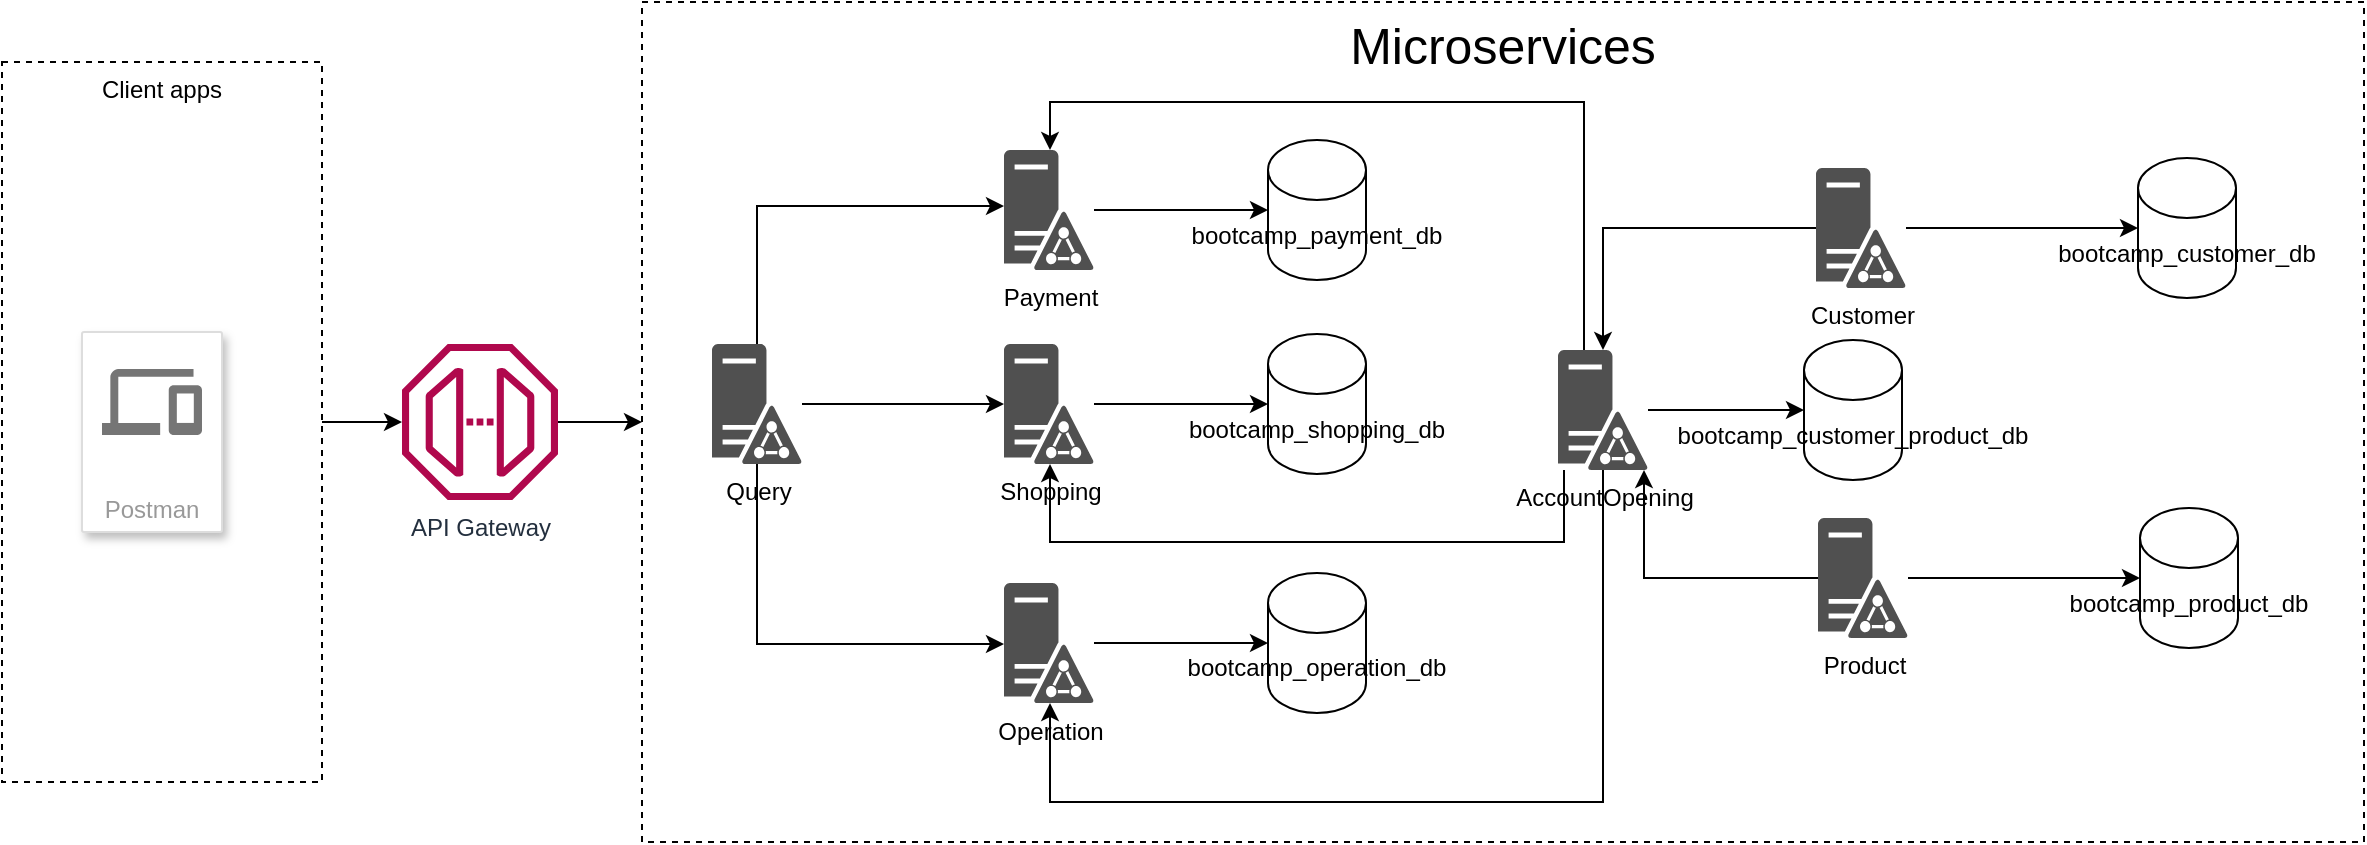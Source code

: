 <mxfile version="20.3.0" type="device" pages="2"><diagram id="I_XKYHVP_WaJHo5WnEV1" name="Microservicios"><mxGraphModel dx="2062" dy="1225" grid="1" gridSize="10" guides="1" tooltips="1" connect="1" arrows="1" fold="1" page="1" pageScale="1" pageWidth="827" pageHeight="1169" math="0" shadow="0"><root><mxCell id="0"/><mxCell id="1" parent="0"/><mxCell id="T7qoVYkGqoy2F91be2Zt-10" style="edgeStyle=orthogonalEdgeStyle;rounded=0;orthogonalLoop=1;jettySize=auto;html=1;" parent="1" target="T7qoVYkGqoy2F91be2Zt-14" edge="1"><mxGeometry relative="1" as="geometry"><mxPoint x="119" y="435" as="sourcePoint"/></mxGeometry></mxCell><mxCell id="T7qoVYkGqoy2F91be2Zt-9" value="Microservices&#10;" style="dashed=1;verticalAlign=top;fontStyle=0;fontSize=25;" parent="1" vertex="1"><mxGeometry x="389" y="210" width="861" height="420" as="geometry"/></mxCell><mxCell id="T7qoVYkGqoy2F91be2Zt-15" style="edgeStyle=orthogonalEdgeStyle;rounded=0;orthogonalLoop=1;jettySize=auto;html=1;entryX=0;entryY=0.5;entryDx=0;entryDy=0;" parent="1" source="T7qoVYkGqoy2F91be2Zt-14" target="T7qoVYkGqoy2F91be2Zt-9" edge="1"><mxGeometry relative="1" as="geometry"/></mxCell><mxCell id="T7qoVYkGqoy2F91be2Zt-14" value="API Gateway" style="sketch=0;outlineConnect=0;fontColor=#232F3E;gradientColor=none;fillColor=#B0084D;strokeColor=none;dashed=0;verticalLabelPosition=bottom;verticalAlign=top;align=center;html=1;fontSize=12;fontStyle=0;aspect=fixed;pointerEvents=1;shape=mxgraph.aws4.endpoint;" parent="1" vertex="1"><mxGeometry x="269" y="381" width="78" height="78" as="geometry"/></mxCell><mxCell id="LVi9j7xr6C5g8dOd6n9u-12" style="edgeStyle=orthogonalEdgeStyle;rounded=0;orthogonalLoop=1;jettySize=auto;html=1;fontSize=25;" parent="1" source="T7qoVYkGqoy2F91be2Zt-22" target="LVi9j7xr6C5g8dOd6n9u-11" edge="1"><mxGeometry relative="1" as="geometry"/></mxCell><mxCell id="T7qoVYkGqoy2F91be2Zt-22" value="Payment" style="sketch=0;pointerEvents=1;shadow=0;dashed=0;html=1;strokeColor=none;fillColor=#505050;labelPosition=center;verticalLabelPosition=bottom;verticalAlign=top;outlineConnect=0;align=center;shape=mxgraph.office.servers.active_directory_federation_services_server;" parent="1" vertex="1"><mxGeometry x="570" y="284" width="45" height="60" as="geometry"/></mxCell><mxCell id="LVi9j7xr6C5g8dOd6n9u-17" style="edgeStyle=orthogonalEdgeStyle;rounded=0;orthogonalLoop=1;jettySize=auto;html=1;fontSize=25;" parent="1" source="T7qoVYkGqoy2F91be2Zt-43" target="LVi9j7xr6C5g8dOd6n9u-15" edge="1"><mxGeometry relative="1" as="geometry"/></mxCell><mxCell id="T7qoVYkGqoy2F91be2Zt-43" value="Operation" style="sketch=0;pointerEvents=1;shadow=0;dashed=0;html=1;strokeColor=none;fillColor=#505050;labelPosition=center;verticalLabelPosition=bottom;verticalAlign=top;outlineConnect=0;align=center;shape=mxgraph.office.servers.active_directory_federation_services_server;" parent="1" vertex="1"><mxGeometry x="570" y="500.5" width="45" height="60" as="geometry"/></mxCell><mxCell id="MUj4z-xfyKKI7jf2wUE8-12" style="edgeStyle=orthogonalEdgeStyle;rounded=0;orthogonalLoop=1;jettySize=auto;html=1;" parent="1" source="T7qoVYkGqoy2F91be2Zt-46" target="jn2Hdhb7v_jpqHNQAl3H-2" edge="1"><mxGeometry relative="1" as="geometry"/></mxCell><mxCell id="LVi9j7xr6C5g8dOd6n9u-5" style="edgeStyle=orthogonalEdgeStyle;rounded=0;orthogonalLoop=1;jettySize=auto;html=1;entryX=0;entryY=0.5;entryDx=0;entryDy=0;entryPerimeter=0;fontSize=25;" parent="1" source="T7qoVYkGqoy2F91be2Zt-46" target="MUj4z-xfyKKI7jf2wUE8-14" edge="1"><mxGeometry relative="1" as="geometry"/></mxCell><mxCell id="T7qoVYkGqoy2F91be2Zt-46" value="Customer" style="sketch=0;pointerEvents=1;shadow=0;dashed=0;html=1;strokeColor=none;fillColor=#505050;labelPosition=center;verticalLabelPosition=bottom;verticalAlign=top;outlineConnect=0;align=center;shape=mxgraph.office.servers.active_directory_federation_services_server;" parent="1" vertex="1"><mxGeometry x="976" y="293" width="45" height="60" as="geometry"/></mxCell><mxCell id="T7qoVYkGqoy2F91be2Zt-48" value="Client apps" style="dashed=1;verticalAlign=top;fontStyle=0;" parent="1" vertex="1"><mxGeometry x="69" y="240" width="160" height="360" as="geometry"/></mxCell><mxCell id="T7qoVYkGqoy2F91be2Zt-49" value="Postman" style="strokeColor=#dddddd;shadow=1;strokeWidth=1;rounded=1;absoluteArcSize=1;arcSize=2;labelPosition=center;verticalLabelPosition=middle;align=center;verticalAlign=bottom;spacingLeft=0;fontColor=#999999;fontSize=12;whiteSpace=wrap;spacingBottom=2;" parent="1" vertex="1"><mxGeometry x="109" y="375" width="70" height="100" as="geometry"/></mxCell><mxCell id="T7qoVYkGqoy2F91be2Zt-50" value="" style="sketch=0;dashed=0;connectable=0;html=1;fillColor=#757575;strokeColor=none;shape=mxgraph.gcp2.desktop_and_mobile;part=1;" parent="T7qoVYkGqoy2F91be2Zt-49" vertex="1"><mxGeometry x="0.5" width="50" height="33" relative="1" as="geometry"><mxPoint x="-25" y="18.5" as="offset"/></mxGeometry></mxCell><mxCell id="dCM-Pl8Z0XyvIZIKE3KI-1" style="edgeStyle=orthogonalEdgeStyle;rounded=0;orthogonalLoop=1;jettySize=auto;html=1;" parent="1" source="pyEV1aCMcydfKHu3Awxg-1" target="T7qoVYkGqoy2F91be2Zt-43" edge="1"><mxGeometry relative="1" as="geometry"><Array as="points"><mxPoint x="447" y="531"/></Array></mxGeometry></mxCell><mxCell id="dCM-Pl8Z0XyvIZIKE3KI-2" style="edgeStyle=orthogonalEdgeStyle;rounded=0;orthogonalLoop=1;jettySize=auto;html=1;" parent="1" source="pyEV1aCMcydfKHu3Awxg-1" target="MeJn9l2ThC02rxuxb36m-2" edge="1"><mxGeometry relative="1" as="geometry"/></mxCell><mxCell id="dCM-Pl8Z0XyvIZIKE3KI-3" style="edgeStyle=orthogonalEdgeStyle;rounded=0;orthogonalLoop=1;jettySize=auto;html=1;" parent="1" edge="1"><mxGeometry relative="1" as="geometry"><mxPoint x="446.5" y="383" as="sourcePoint"/><mxPoint x="570" y="312" as="targetPoint"/><Array as="points"><mxPoint x="447" y="312"/></Array></mxGeometry></mxCell><mxCell id="pyEV1aCMcydfKHu3Awxg-1" value="Query" style="sketch=0;pointerEvents=1;shadow=0;dashed=0;html=1;strokeColor=none;fillColor=#505050;labelPosition=center;verticalLabelPosition=bottom;verticalAlign=top;outlineConnect=0;align=center;shape=mxgraph.office.servers.active_directory_federation_services_server;" parent="1" vertex="1"><mxGeometry x="424" y="381" width="45" height="60" as="geometry"/></mxCell><mxCell id="MUj4z-xfyKKI7jf2wUE8-11" style="edgeStyle=orthogonalEdgeStyle;rounded=0;orthogonalLoop=1;jettySize=auto;html=1;" parent="1" source="gwBPpaYv76E0PDZ8gSq2-5" target="jn2Hdhb7v_jpqHNQAl3H-2" edge="1"><mxGeometry relative="1" as="geometry"><Array as="points"><mxPoint x="890" y="498"/></Array></mxGeometry></mxCell><mxCell id="LVi9j7xr6C5g8dOd6n9u-7" style="edgeStyle=orthogonalEdgeStyle;rounded=0;orthogonalLoop=1;jettySize=auto;html=1;fontSize=25;" parent="1" source="gwBPpaYv76E0PDZ8gSq2-5" target="LVi9j7xr6C5g8dOd6n9u-6" edge="1"><mxGeometry relative="1" as="geometry"/></mxCell><mxCell id="gwBPpaYv76E0PDZ8gSq2-5" value="Product" style="sketch=0;pointerEvents=1;shadow=0;dashed=0;html=1;strokeColor=none;fillColor=#505050;labelPosition=center;verticalLabelPosition=bottom;verticalAlign=top;outlineConnect=0;align=center;shape=mxgraph.office.servers.active_directory_federation_services_server;" parent="1" vertex="1"><mxGeometry x="977" y="468" width="45" height="60" as="geometry"/></mxCell><mxCell id="MUj4z-xfyKKI7jf2wUE8-8" style="edgeStyle=orthogonalEdgeStyle;rounded=0;orthogonalLoop=1;jettySize=auto;html=1;" parent="1" source="jn2Hdhb7v_jpqHNQAl3H-2" target="T7qoVYkGqoy2F91be2Zt-22" edge="1"><mxGeometry relative="1" as="geometry"><Array as="points"><mxPoint x="860" y="260"/><mxPoint x="593" y="260"/></Array></mxGeometry></mxCell><mxCell id="MUj4z-xfyKKI7jf2wUE8-9" style="edgeStyle=orthogonalEdgeStyle;rounded=0;orthogonalLoop=1;jettySize=auto;html=1;" parent="1" source="jn2Hdhb7v_jpqHNQAl3H-2" target="MeJn9l2ThC02rxuxb36m-2" edge="1"><mxGeometry relative="1" as="geometry"><Array as="points"><mxPoint x="850" y="480"/><mxPoint x="593" y="480"/></Array></mxGeometry></mxCell><mxCell id="MUj4z-xfyKKI7jf2wUE8-10" style="edgeStyle=orthogonalEdgeStyle;rounded=0;orthogonalLoop=1;jettySize=auto;html=1;" parent="1" source="jn2Hdhb7v_jpqHNQAl3H-2" target="T7qoVYkGqoy2F91be2Zt-43" edge="1"><mxGeometry relative="1" as="geometry"><Array as="points"><mxPoint x="869" y="610"/><mxPoint x="593" y="610"/></Array></mxGeometry></mxCell><mxCell id="LVi9j7xr6C5g8dOd6n9u-10" style="edgeStyle=orthogonalEdgeStyle;rounded=0;orthogonalLoop=1;jettySize=auto;html=1;fontSize=25;" parent="1" source="jn2Hdhb7v_jpqHNQAl3H-2" target="LVi9j7xr6C5g8dOd6n9u-8" edge="1"><mxGeometry relative="1" as="geometry"/></mxCell><mxCell id="jn2Hdhb7v_jpqHNQAl3H-2" value="AccountOpening" style="sketch=0;pointerEvents=1;shadow=0;dashed=0;html=1;strokeColor=none;fillColor=#505050;labelPosition=center;verticalLabelPosition=bottom;verticalAlign=top;outlineConnect=0;align=center;shape=mxgraph.office.servers.active_directory_federation_services_server;" parent="1" vertex="1"><mxGeometry x="847" y="384" width="45" height="60" as="geometry"/></mxCell><mxCell id="LVi9j7xr6C5g8dOd6n9u-14" style="edgeStyle=orthogonalEdgeStyle;rounded=0;orthogonalLoop=1;jettySize=auto;html=1;fontSize=25;" parent="1" source="MeJn9l2ThC02rxuxb36m-2" target="LVi9j7xr6C5g8dOd6n9u-13" edge="1"><mxGeometry relative="1" as="geometry"/></mxCell><mxCell id="MeJn9l2ThC02rxuxb36m-2" value="Shopping" style="sketch=0;pointerEvents=1;shadow=0;dashed=0;html=1;strokeColor=none;fillColor=#505050;labelPosition=center;verticalLabelPosition=bottom;verticalAlign=top;outlineConnect=0;align=center;shape=mxgraph.office.servers.active_directory_federation_services_server;" parent="1" vertex="1"><mxGeometry x="570" y="381" width="45" height="60" as="geometry"/></mxCell><mxCell id="MUj4z-xfyKKI7jf2wUE8-14" value="bootcamp_customer_db" style="shape=cylinder3;whiteSpace=wrap;html=1;boundedLbl=1;backgroundOutline=1;size=15;" parent="1" vertex="1"><mxGeometry x="1137" y="288" width="49" height="70" as="geometry"/></mxCell><mxCell id="LVi9j7xr6C5g8dOd6n9u-6" value="bootcamp_product_db" style="shape=cylinder3;whiteSpace=wrap;html=1;boundedLbl=1;backgroundOutline=1;size=15;" parent="1" vertex="1"><mxGeometry x="1138" y="463" width="49" height="70" as="geometry"/></mxCell><mxCell id="LVi9j7xr6C5g8dOd6n9u-8" value="bootcamp_customer_product_db" style="shape=cylinder3;whiteSpace=wrap;html=1;boundedLbl=1;backgroundOutline=1;size=15;" parent="1" vertex="1"><mxGeometry x="970" y="379" width="49" height="70" as="geometry"/></mxCell><mxCell id="LVi9j7xr6C5g8dOd6n9u-11" value="bootcamp_payment_db" style="shape=cylinder3;whiteSpace=wrap;html=1;boundedLbl=1;backgroundOutline=1;size=15;" parent="1" vertex="1"><mxGeometry x="702" y="279" width="49" height="70" as="geometry"/></mxCell><mxCell id="LVi9j7xr6C5g8dOd6n9u-13" value="bootcamp_shopping_db" style="shape=cylinder3;whiteSpace=wrap;html=1;boundedLbl=1;backgroundOutline=1;size=15;" parent="1" vertex="1"><mxGeometry x="702" y="376" width="49" height="70" as="geometry"/></mxCell><mxCell id="LVi9j7xr6C5g8dOd6n9u-15" value="bootcamp_operation_db" style="shape=cylinder3;whiteSpace=wrap;html=1;boundedLbl=1;backgroundOutline=1;size=15;" parent="1" vertex="1"><mxGeometry x="702" y="495.5" width="49" height="70" as="geometry"/></mxCell></root></mxGraphModel></diagram><diagram id="5ypVGITs8E1dCBBd-255" name="BD"><mxGraphModel dx="868" dy="1724" grid="1" gridSize="10" guides="1" tooltips="1" connect="1" arrows="1" fold="1" page="1" pageScale="1" pageWidth="827" pageHeight="1169" math="0" shadow="0"><root><mxCell id="0"/><mxCell id="1" parent="0"/><mxCell id="ls0i6dQ8jVRO9k_mmo_m-9" value="" style="rounded=0;whiteSpace=wrap;html=1;fillColor=#1ba1e2;fontColor=#ffffff;strokeColor=#006EAF;" parent="1" vertex="1"><mxGeometry x="340" y="-768" width="260" height="368" as="geometry"/></mxCell><mxCell id="_VIctGbo33eBnnCWEf8j-3" value="" style="rounded=0;whiteSpace=wrap;html=1;fillColor=#f8cecc;strokeColor=#b85450;" parent="1" vertex="1"><mxGeometry x="637" y="-820" width="158" height="277" as="geometry"/></mxCell><mxCell id="_VIctGbo33eBnnCWEf8j-2" value="" style="rounded=0;whiteSpace=wrap;html=1;fillColor=#ffe6cc;strokeColor=#d79b00;" parent="1" vertex="1"><mxGeometry x="344.5" y="-379" width="465.5" height="298" as="geometry"/></mxCell><mxCell id="Je_CTv_jwhpfMUtyx8_u-4" style="edgeStyle=orthogonalEdgeStyle;rounded=0;orthogonalLoop=1;jettySize=auto;html=1;entryX=0;entryY=0.5;entryDx=0;entryDy=0;exitX=1;exitY=0.75;exitDx=0;exitDy=0;" edge="1" parent="1" source="3NwmgBwE9xiEzPlGPvFY-33" target="Je_CTv_jwhpfMUtyx8_u-2"><mxGeometry relative="1" as="geometry"/></mxCell><mxCell id="_VIctGbo33eBnnCWEf8j-1" value="" style="rounded=0;whiteSpace=wrap;html=1;fillColor=#fff2cc;strokeColor=#d6b656;" parent="1" vertex="1"><mxGeometry x="61" y="-849" width="220" height="170" as="geometry"/></mxCell><mxCell id="htrrxpjbn6QSeQeNMQKo-1" value="" style="rounded=0;whiteSpace=wrap;html=1;fillColor=#dae8fc;strokeColor=#6c8ebf;" parent="1" vertex="1"><mxGeometry x="320" y="-1060" width="310" height="260" as="geometry"/></mxCell><mxCell id="Dvyk0X0TSeHEUoEhQjZV-25" value="Customer" style="swimlane;childLayout=stackLayout;horizontal=1;startSize=30;horizontalStack=0;rounded=1;fontSize=14;fontStyle=0;strokeWidth=2;resizeParent=0;resizeLast=1;shadow=0;dashed=0;align=center;" parent="1" vertex="1"><mxGeometry x="490" y="-920" width="130" height="100" as="geometry"/></mxCell><mxCell id="Dvyk0X0TSeHEUoEhQjZV-26" value="id&#10;firstname&#10;lastname&#10;CusomerTypeId" style="align=left;strokeColor=none;fillColor=none;spacingLeft=4;fontSize=12;verticalAlign=top;resizable=0;rotatable=0;part=1;dashed=1;" parent="Dvyk0X0TSeHEUoEhQjZV-25" vertex="1"><mxGeometry y="30" width="130" height="70" as="geometry"/></mxCell><mxCell id="Dvyk0X0TSeHEUoEhQjZV-32" style="edgeStyle=orthogonalEdgeStyle;rounded=0;orthogonalLoop=1;jettySize=auto;html=1;exitX=1;exitY=0.5;exitDx=0;exitDy=0;" parent="1" source="Dvyk0X0TSeHEUoEhQjZV-29" target="Je_CTv_jwhpfMUtyx8_u-8" edge="1"><mxGeometry relative="1" as="geometry"><mxPoint x="530" y="-950" as="targetPoint"/></mxGeometry></mxCell><mxCell id="Dvyk0X0TSeHEUoEhQjZV-28" value="CustomerType" style="swimlane;childLayout=stackLayout;horizontal=1;startSize=30;horizontalStack=0;rounded=1;fontSize=14;fontStyle=0;strokeWidth=2;resizeParent=0;resizeLast=1;shadow=0;dashed=0;align=center;" parent="1" vertex="1"><mxGeometry x="344.5" y="-1040" width="115.5" height="100" as="geometry"/></mxCell><mxCell id="Dvyk0X0TSeHEUoEhQjZV-29" value="id&#10;description" style="align=left;strokeColor=none;fillColor=none;spacingLeft=4;fontSize=12;verticalAlign=top;resizable=0;rotatable=0;part=1;dashed=1;" parent="Dvyk0X0TSeHEUoEhQjZV-28" vertex="1"><mxGeometry y="30" width="115.5" height="70" as="geometry"/></mxCell><mxCell id="3NwmgBwE9xiEzPlGPvFY-26" value="Payment" style="swimlane;childLayout=stackLayout;horizontal=1;startSize=30;horizontalStack=0;rounded=1;fontSize=14;fontStyle=0;strokeWidth=2;resizeParent=0;resizeLast=1;shadow=0;dashed=0;align=center;" parent="1" vertex="1"><mxGeometry x="91" y="-819" width="160" height="110" as="geometry"/></mxCell><mxCell id="3NwmgBwE9xiEzPlGPvFY-27" value="id&#10;customerProductActiveId&#10;amount&#10;paymentDate" style="align=left;strokeColor=none;fillColor=none;spacingLeft=4;fontSize=12;verticalAlign=top;resizable=0;rotatable=0;part=1;dashed=1;" parent="3NwmgBwE9xiEzPlGPvFY-26" vertex="1"><mxGeometry y="30" width="160" height="80" as="geometry"/></mxCell><mxCell id="3NwmgBwE9xiEzPlGPvFY-32" value="Operation" style="swimlane;childLayout=stackLayout;horizontal=1;startSize=30;horizontalStack=0;rounded=1;fontSize=14;fontStyle=0;strokeWidth=2;resizeParent=0;resizeLast=1;shadow=0;dashed=0;align=center;" parent="1" vertex="1"><mxGeometry x="389.5" y="-350" width="160" height="130" as="geometry"/></mxCell><mxCell id="3NwmgBwE9xiEzPlGPvFY-33" value="id&#10;operationTypeId&#10;customerProductPassiveId&#10;amount&#10;operationDate&#10;customerTargetId&#10;" style="align=left;strokeColor=none;fillColor=none;spacingLeft=4;fontSize=12;verticalAlign=top;resizable=0;rotatable=0;part=1;dashed=1;" parent="3NwmgBwE9xiEzPlGPvFY-32" vertex="1"><mxGeometry y="30" width="160" height="100" as="geometry"/></mxCell><mxCell id="Toi8bmJzxjmtaUPlDGAV-6" style="edgeStyle=orthogonalEdgeStyle;rounded=0;orthogonalLoop=1;jettySize=auto;html=1;entryX=0.5;entryY=1;entryDx=0;entryDy=0;" parent="1" source="Toi8bmJzxjmtaUPlDGAV-4" target="3NwmgBwE9xiEzPlGPvFY-33" edge="1"><mxGeometry relative="1" as="geometry"/></mxCell><mxCell id="Toi8bmJzxjmtaUPlDGAV-4" value="OperationType" style="swimlane;childLayout=stackLayout;horizontal=1;startSize=30;horizontalStack=0;rounded=1;fontSize=14;fontStyle=0;strokeWidth=2;resizeParent=0;resizeLast=1;shadow=0;dashed=0;align=center;" parent="1" vertex="1"><mxGeometry x="410.5" y="-182" width="118" height="80" as="geometry"/></mxCell><mxCell id="Toi8bmJzxjmtaUPlDGAV-5" value="id&#10;description" style="align=left;strokeColor=none;fillColor=none;spacingLeft=4;fontSize=12;verticalAlign=top;resizable=0;rotatable=0;part=1;dashed=1;" parent="Toi8bmJzxjmtaUPlDGAV-4" vertex="1"><mxGeometry y="30" width="118" height="50" as="geometry"/></mxCell><mxCell id="4KePv2Bug5Gi6HnevLRY-1" value="Service-Query" style="rounded=0;whiteSpace=wrap;html=1;fillColor=#f5f5f5;strokeColor=#666666;fontColor=#333333;" parent="1" vertex="1"><mxGeometry x="81" y="-345" width="179" height="130" as="geometry"/></mxCell><mxCell id="V3ZDSv6fPGyJKB0yaAcU-1" value="Product" style="swimlane;childLayout=stackLayout;horizontal=1;startSize=30;horizontalStack=0;rounded=1;fontSize=14;fontStyle=0;strokeWidth=2;resizeParent=0;resizeLast=1;shadow=0;dashed=0;align=center;" parent="1" vertex="1"><mxGeometry x="668.5" y="-663" width="98" height="90" as="geometry"/></mxCell><mxCell id="V3ZDSv6fPGyJKB0yaAcU-2" value="id&#10;productTypeId&#10;description&#10;" style="align=left;strokeColor=none;fillColor=none;spacingLeft=4;fontSize=12;verticalAlign=top;resizable=0;rotatable=0;part=1;dashed=1;" parent="V3ZDSv6fPGyJKB0yaAcU-1" vertex="1"><mxGeometry y="30" width="98" height="60" as="geometry"/></mxCell><mxCell id="V3ZDSv6fPGyJKB0yaAcU-5" value="ProductType" style="swimlane;childLayout=stackLayout;horizontal=1;startSize=30;horizontalStack=0;rounded=1;fontSize=14;fontStyle=0;strokeWidth=2;resizeParent=0;resizeLast=1;shadow=0;dashed=0;align=center;" parent="1" vertex="1"><mxGeometry x="668.5" y="-795" width="98" height="90" as="geometry"/></mxCell><mxCell id="V3ZDSv6fPGyJKB0yaAcU-6" value="id&#10;productTypeId&#10;description&#10;" style="align=left;strokeColor=none;fillColor=none;spacingLeft=4;fontSize=12;verticalAlign=top;resizable=0;rotatable=0;part=1;dashed=1;" parent="V3ZDSv6fPGyJKB0yaAcU-5" vertex="1"><mxGeometry y="30" width="98" height="60" as="geometry"/></mxCell><mxCell id="V3ZDSv6fPGyJKB0yaAcU-9" value="customerProductActive" style="swimlane;childLayout=stackLayout;horizontal=1;startSize=30;horizontalStack=0;rounded=1;fontSize=14;fontStyle=0;strokeWidth=2;resizeParent=0;resizeLast=1;shadow=0;dashed=0;align=center;" parent="1" vertex="1"><mxGeometry x="394" y="-756" width="152" height="172" as="geometry"/></mxCell><mxCell id="V3ZDSv6fPGyJKB0yaAcU-10" value="id&#10;customerId&#10;productId&#10;amount&#10;balance&#10;limitCredit&#10;openDate&#10;endDate&#10;canceledDate" style="align=left;strokeColor=none;fillColor=none;spacingLeft=4;fontSize=12;verticalAlign=top;resizable=0;rotatable=0;part=1;dashed=1;" parent="V3ZDSv6fPGyJKB0yaAcU-9" vertex="1"><mxGeometry y="30" width="152" height="142" as="geometry"/></mxCell><mxCell id="V3ZDSv6fPGyJKB0yaAcU-11" style="edgeStyle=orthogonalEdgeStyle;rounded=0;orthogonalLoop=1;jettySize=auto;html=1;entryX=1;entryY=0.5;entryDx=0;entryDy=0;" parent="1" source="V3ZDSv6fPGyJKB0yaAcU-2" target="V3ZDSv6fPGyJKB0yaAcU-9" edge="1"><mxGeometry relative="1" as="geometry"><Array as="points"><mxPoint x="620" y="-603"/><mxPoint x="620" y="-681"/></Array></mxGeometry></mxCell><mxCell id="V3ZDSv6fPGyJKB0yaAcU-12" value="customerProductPassive" style="swimlane;childLayout=stackLayout;horizontal=1;startSize=30;horizontalStack=0;rounded=1;fontSize=14;fontStyle=0;strokeWidth=2;resizeParent=0;resizeLast=1;shadow=0;dashed=0;align=center;" parent="1" vertex="1"><mxGeometry x="384" y="-574.5" width="178" height="164.5" as="geometry"/></mxCell><mxCell id="V3ZDSv6fPGyJKB0yaAcU-13" value="id&#10;customerId&#10;productId&#10;comission&#10;limitMovement&#10;dayMovement&#10;openDate&#10;endDate&#10;canceledDate" style="align=left;strokeColor=none;fillColor=none;spacingLeft=4;fontSize=12;verticalAlign=top;resizable=0;rotatable=0;part=1;dashed=1;" parent="V3ZDSv6fPGyJKB0yaAcU-12" vertex="1"><mxGeometry y="30" width="178" height="134.5" as="geometry"/></mxCell><mxCell id="V3ZDSv6fPGyJKB0yaAcU-14" style="edgeStyle=orthogonalEdgeStyle;rounded=0;orthogonalLoop=1;jettySize=auto;html=1;entryX=1;entryY=0.25;entryDx=0;entryDy=0;" parent="1" source="V3ZDSv6fPGyJKB0yaAcU-2" target="V3ZDSv6fPGyJKB0yaAcU-13" edge="1"><mxGeometry relative="1" as="geometry"><Array as="points"><mxPoint x="620" y="-603"/><mxPoint x="620" y="-530"/></Array></mxGeometry></mxCell><mxCell id="V3ZDSv6fPGyJKB0yaAcU-15" style="edgeStyle=orthogonalEdgeStyle;rounded=0;orthogonalLoop=1;jettySize=auto;html=1;entryX=0.5;entryY=0;entryDx=0;entryDy=0;exitX=0.5;exitY=1;exitDx=0;exitDy=0;" parent="1" source="Dvyk0X0TSeHEUoEhQjZV-25" target="V3ZDSv6fPGyJKB0yaAcU-9" edge="1"><mxGeometry relative="1" as="geometry"/></mxCell><mxCell id="V3ZDSv6fPGyJKB0yaAcU-17" style="edgeStyle=orthogonalEdgeStyle;rounded=0;orthogonalLoop=1;jettySize=auto;html=1;entryX=1;entryY=0.25;entryDx=0;entryDy=0;" parent="1" source="V3ZDSv6fPGyJKB0yaAcU-10" target="3NwmgBwE9xiEzPlGPvFY-27" edge="1"><mxGeometry relative="1" as="geometry"/></mxCell><mxCell id="V3ZDSv6fPGyJKB0yaAcU-20" style="edgeStyle=orthogonalEdgeStyle;rounded=0;orthogonalLoop=1;jettySize=auto;html=1;entryX=1.009;entryY=0.345;entryDx=0;entryDy=0;entryPerimeter=0;" parent="1" source="Dvyk0X0TSeHEUoEhQjZV-26" target="V3ZDSv6fPGyJKB0yaAcU-13" edge="1"><mxGeometry relative="1" as="geometry"><mxPoint x="1100" y="-543" as="targetPoint"/><Array as="points"><mxPoint x="810" y="-843"/><mxPoint x="810" y="-520"/></Array></mxGeometry></mxCell><mxCell id="V3ZDSv6fPGyJKB0yaAcU-21" style="edgeStyle=orthogonalEdgeStyle;rounded=0;orthogonalLoop=1;jettySize=auto;html=1;entryX=0.5;entryY=0;entryDx=0;entryDy=0;" parent="1" source="V3ZDSv6fPGyJKB0yaAcU-13" target="3NwmgBwE9xiEzPlGPvFY-32" edge="1"><mxGeometry relative="1" as="geometry"/></mxCell><mxCell id="V3ZDSv6fPGyJKB0yaAcU-22" value="" style="rounded=0;whiteSpace=wrap;html=1;fillColor=#e1d5e7;strokeColor=#9673a6;" parent="1" vertex="1"><mxGeometry x="61" y="-663" width="220" height="170" as="geometry"/></mxCell><mxCell id="V3ZDSv6fPGyJKB0yaAcU-27" style="edgeStyle=orthogonalEdgeStyle;rounded=0;orthogonalLoop=1;jettySize=auto;html=1;entryX=0.5;entryY=0;entryDx=0;entryDy=0;" parent="1" source="V3ZDSv6fPGyJKB0yaAcU-23" target="4KePv2Bug5Gi6HnevLRY-1" edge="1"><mxGeometry relative="1" as="geometry"/></mxCell><mxCell id="V3ZDSv6fPGyJKB0yaAcU-23" value="Shopping" style="swimlane;childLayout=stackLayout;horizontal=1;startSize=30;horizontalStack=0;rounded=1;fontSize=14;fontStyle=0;strokeWidth=2;resizeParent=0;resizeLast=1;shadow=0;dashed=0;align=center;" parent="1" vertex="1"><mxGeometry x="91" y="-633" width="160" height="110" as="geometry"/></mxCell><mxCell id="V3ZDSv6fPGyJKB0yaAcU-24" value="id&#10;customerProductActiveId&#10;amount&#10;ShoppingDate" style="align=left;strokeColor=none;fillColor=none;spacingLeft=4;fontSize=12;verticalAlign=top;resizable=0;rotatable=0;part=1;dashed=1;" parent="V3ZDSv6fPGyJKB0yaAcU-23" vertex="1"><mxGeometry y="30" width="160" height="80" as="geometry"/></mxCell><mxCell id="V3ZDSv6fPGyJKB0yaAcU-25" style="edgeStyle=orthogonalEdgeStyle;rounded=0;orthogonalLoop=1;jettySize=auto;html=1;entryX=1;entryY=0.5;entryDx=0;entryDy=0;" parent="1" source="V3ZDSv6fPGyJKB0yaAcU-10" target="V3ZDSv6fPGyJKB0yaAcU-24" edge="1"><mxGeometry relative="1" as="geometry"/></mxCell><mxCell id="V3ZDSv6fPGyJKB0yaAcU-26" style="edgeStyle=orthogonalEdgeStyle;rounded=0;orthogonalLoop=1;jettySize=auto;html=1;entryX=0.5;entryY=0;entryDx=0;entryDy=0;" parent="1" source="V3ZDSv6fPGyJKB0yaAcU-6" target="V3ZDSv6fPGyJKB0yaAcU-1" edge="1"><mxGeometry relative="1" as="geometry"/></mxCell><mxCell id="V3ZDSv6fPGyJKB0yaAcU-28" style="edgeStyle=orthogonalEdgeStyle;rounded=0;orthogonalLoop=1;jettySize=auto;html=1;" parent="1" source="3NwmgBwE9xiEzPlGPvFY-27" edge="1"><mxGeometry relative="1" as="geometry"><mxPoint x="80" y="-300" as="targetPoint"/><Array as="points"><mxPoint x="20" y="-749"/><mxPoint x="20" y="-300"/></Array></mxGeometry></mxCell><mxCell id="V3ZDSv6fPGyJKB0yaAcU-29" style="edgeStyle=orthogonalEdgeStyle;rounded=0;orthogonalLoop=1;jettySize=auto;html=1;" parent="1" source="3NwmgBwE9xiEzPlGPvFY-33" target="4KePv2Bug5Gi6HnevLRY-1" edge="1"><mxGeometry relative="1" as="geometry"><Array as="points"><mxPoint x="370" y="-280"/><mxPoint x="370" y="-280"/></Array></mxGeometry></mxCell><mxCell id="V3ZDSv6fPGyJKB0yaAcU-30" style="edgeStyle=orthogonalEdgeStyle;rounded=0;orthogonalLoop=1;jettySize=auto;html=1;entryX=0.75;entryY=0;entryDx=0;entryDy=0;" parent="1" source="V3ZDSv6fPGyJKB0yaAcU-10" target="4KePv2Bug5Gi6HnevLRY-1" edge="1"><mxGeometry relative="1" as="geometry"><Array as="points"><mxPoint x="330" y="-666"/><mxPoint x="330" y="-480"/><mxPoint x="215" y="-480"/></Array></mxGeometry></mxCell><mxCell id="V3ZDSv6fPGyJKB0yaAcU-31" style="edgeStyle=orthogonalEdgeStyle;rounded=0;orthogonalLoop=1;jettySize=auto;html=1;entryX=0.881;entryY=-0.011;entryDx=0;entryDy=0;entryPerimeter=0;" parent="1" source="V3ZDSv6fPGyJKB0yaAcU-13" target="4KePv2Bug5Gi6HnevLRY-1" edge="1"><mxGeometry relative="1" as="geometry"><Array as="points"><mxPoint x="350" y="-517"/><mxPoint x="350" y="-450"/><mxPoint x="239" y="-450"/></Array></mxGeometry></mxCell><mxCell id="Je_CTv_jwhpfMUtyx8_u-1" value="Commission" style="swimlane;childLayout=stackLayout;horizontal=1;startSize=30;horizontalStack=0;rounded=1;fontSize=14;fontStyle=0;strokeWidth=2;resizeParent=0;resizeLast=1;shadow=0;dashed=0;align=center;" vertex="1" parent="1"><mxGeometry x="630" y="-350" width="160" height="110" as="geometry"/></mxCell><mxCell id="Je_CTv_jwhpfMUtyx8_u-2" value="id&#10;customerId&#10;operationId&#10;amount&#10;creationDate" style="align=left;strokeColor=none;fillColor=none;spacingLeft=4;fontSize=12;verticalAlign=top;resizable=0;rotatable=0;part=1;dashed=1;" vertex="1" parent="Je_CTv_jwhpfMUtyx8_u-1"><mxGeometry y="30" width="160" height="80" as="geometry"/></mxCell><mxCell id="Je_CTv_jwhpfMUtyx8_u-3" style="edgeStyle=orthogonalEdgeStyle;rounded=0;orthogonalLoop=1;jettySize=auto;html=1;entryX=0;entryY=0.25;entryDx=0;entryDy=0;exitX=1.018;exitY=0.423;exitDx=0;exitDy=0;exitPerimeter=0;" edge="1" parent="1" source="V3ZDSv6fPGyJKB0yaAcU-10" target="Je_CTv_jwhpfMUtyx8_u-2"><mxGeometry relative="1" as="geometry"/></mxCell><mxCell id="Je_CTv_jwhpfMUtyx8_u-5" style="edgeStyle=orthogonalEdgeStyle;rounded=0;orthogonalLoop=1;jettySize=auto;html=1;" edge="1" parent="1" source="V3ZDSv6fPGyJKB0yaAcU-13"><mxGeometry relative="1" as="geometry"><mxPoint x="710" y="-460" as="targetPoint"/><Array as="points"><mxPoint x="710" y="-502"/></Array></mxGeometry></mxCell><mxCell id="Je_CTv_jwhpfMUtyx8_u-7" value="ProfileType" style="swimlane;childLayout=stackLayout;horizontal=1;startSize=30;horizontalStack=0;rounded=1;fontSize=14;fontStyle=0;strokeWidth=2;resizeParent=0;resizeLast=1;shadow=0;dashed=0;align=center;" vertex="1" parent="1"><mxGeometry x="490" y="-1040" width="130" height="100" as="geometry"/></mxCell><mxCell id="Je_CTv_jwhpfMUtyx8_u-8" value="id&#10;customerTypeId&#10;description&#10;creationDate" style="align=left;strokeColor=none;fillColor=none;spacingLeft=4;fontSize=12;verticalAlign=top;resizable=0;rotatable=0;part=1;dashed=1;" vertex="1" parent="Je_CTv_jwhpfMUtyx8_u-7"><mxGeometry y="30" width="130" height="70" as="geometry"/></mxCell><mxCell id="Je_CTv_jwhpfMUtyx8_u-11" style="edgeStyle=orthogonalEdgeStyle;rounded=0;orthogonalLoop=1;jettySize=auto;html=1;" edge="1" parent="1" source="Je_CTv_jwhpfMUtyx8_u-8" target="Dvyk0X0TSeHEUoEhQjZV-25"><mxGeometry relative="1" as="geometry"/></mxCell></root></mxGraphModel></diagram></mxfile>